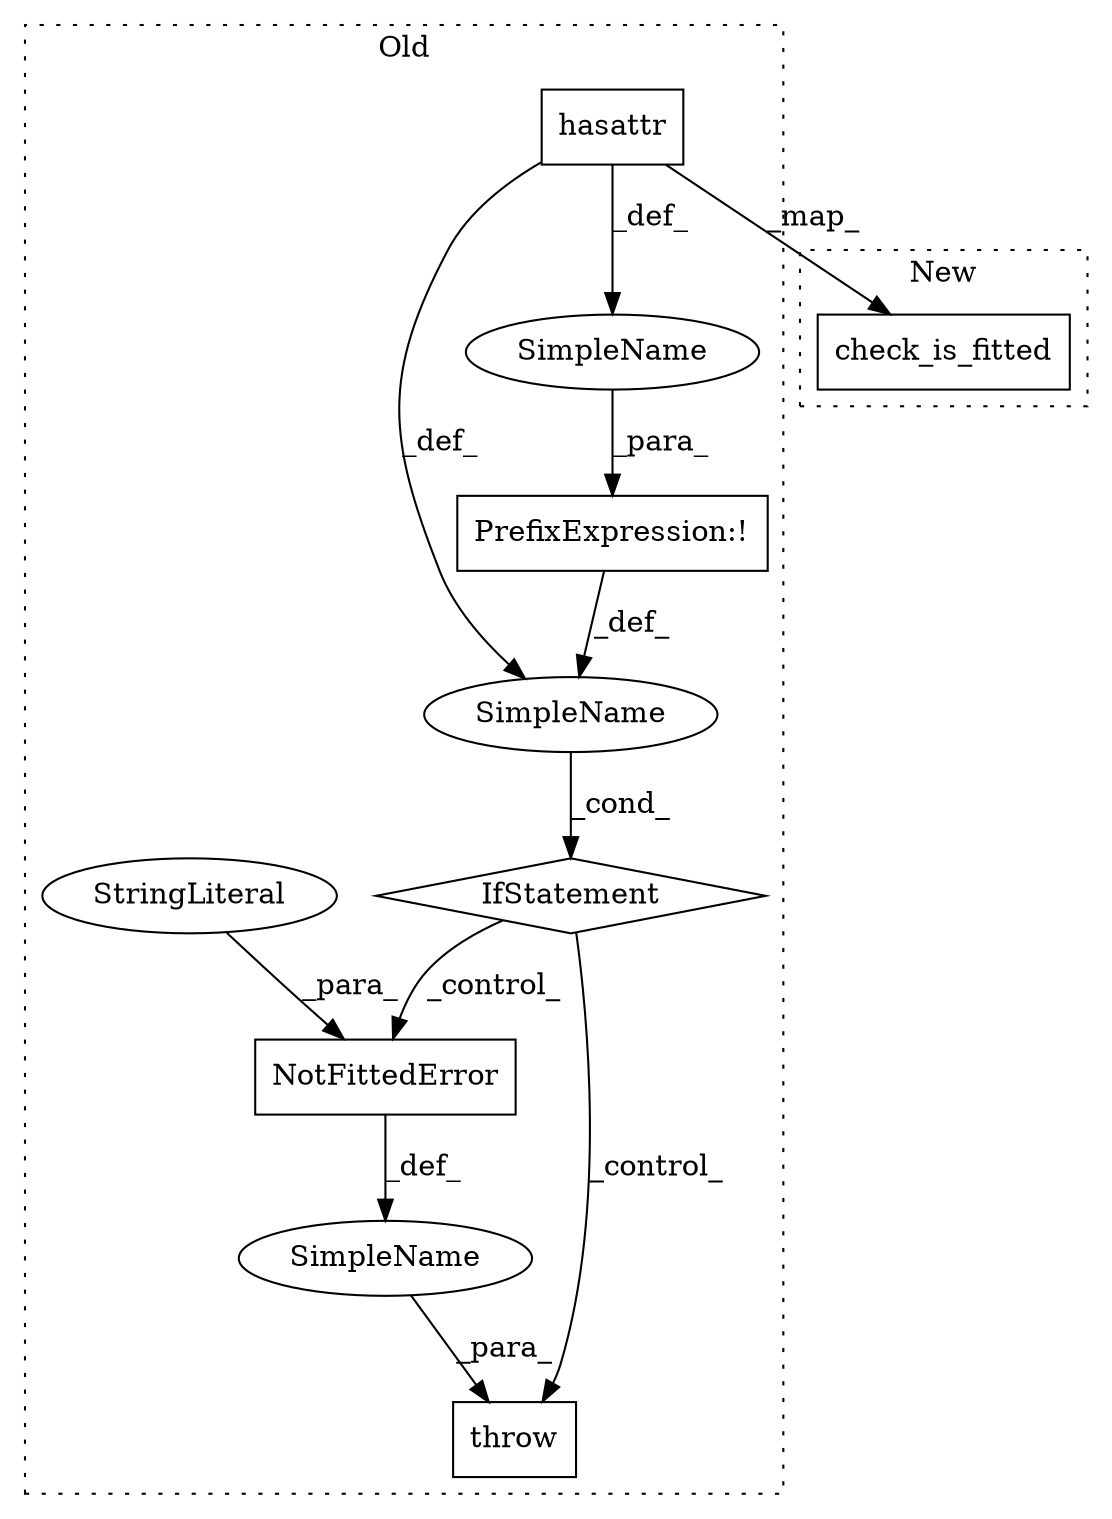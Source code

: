 digraph G {
subgraph cluster0 {
1 [label="hasattr" a="32" s="3272,3292" l="8,1" shape="box"];
3 [label="PrefixExpression:!" a="38" s="3271" l="1" shape="box"];
4 [label="NotFittedError" a="32" s="3309,3387" l="15,1" shape="box"];
5 [label="SimpleName" a="42" s="" l="" shape="ellipse"];
6 [label="throw" a="53" s="3303" l="6" shape="box"];
7 [label="IfStatement" a="25" s="3267,3293" l="4,2" shape="diamond"];
8 [label="SimpleName" a="42" s="" l="" shape="ellipse"];
9 [label="SimpleName" a="42" s="" l="" shape="ellipse"];
10 [label="StringLiteral" a="45" s="3324" l="63" shape="ellipse"];
label = "Old";
style="dotted";
}
subgraph cluster1 {
2 [label="check_is_fitted" a="32" s="3178,3206" l="16,1" shape="box"];
label = "New";
style="dotted";
}
1 -> 8 [label="_def_"];
1 -> 9 [label="_def_"];
1 -> 2 [label="_map_"];
3 -> 8 [label="_def_"];
4 -> 5 [label="_def_"];
5 -> 6 [label="_para_"];
7 -> 6 [label="_control_"];
7 -> 4 [label="_control_"];
8 -> 7 [label="_cond_"];
9 -> 3 [label="_para_"];
10 -> 4 [label="_para_"];
}